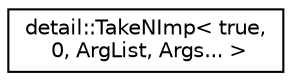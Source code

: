 digraph "Graphical Class Hierarchy"
{
  edge [fontname="Helvetica",fontsize="10",labelfontname="Helvetica",labelfontsize="10"];
  node [fontname="Helvetica",fontsize="10",shape=record];
  rankdir="LR";
  Node0 [label="detail::TakeNImp\< true,\l 0, ArgList, Args... \>",height=0.2,width=0.4,color="black", fillcolor="white", style="filled",URL="$structdetail_1_1_take_n_imp_3_01true_00_010_00_01_arg_list_00_01_args_8_8_8_01_4.html"];
}
